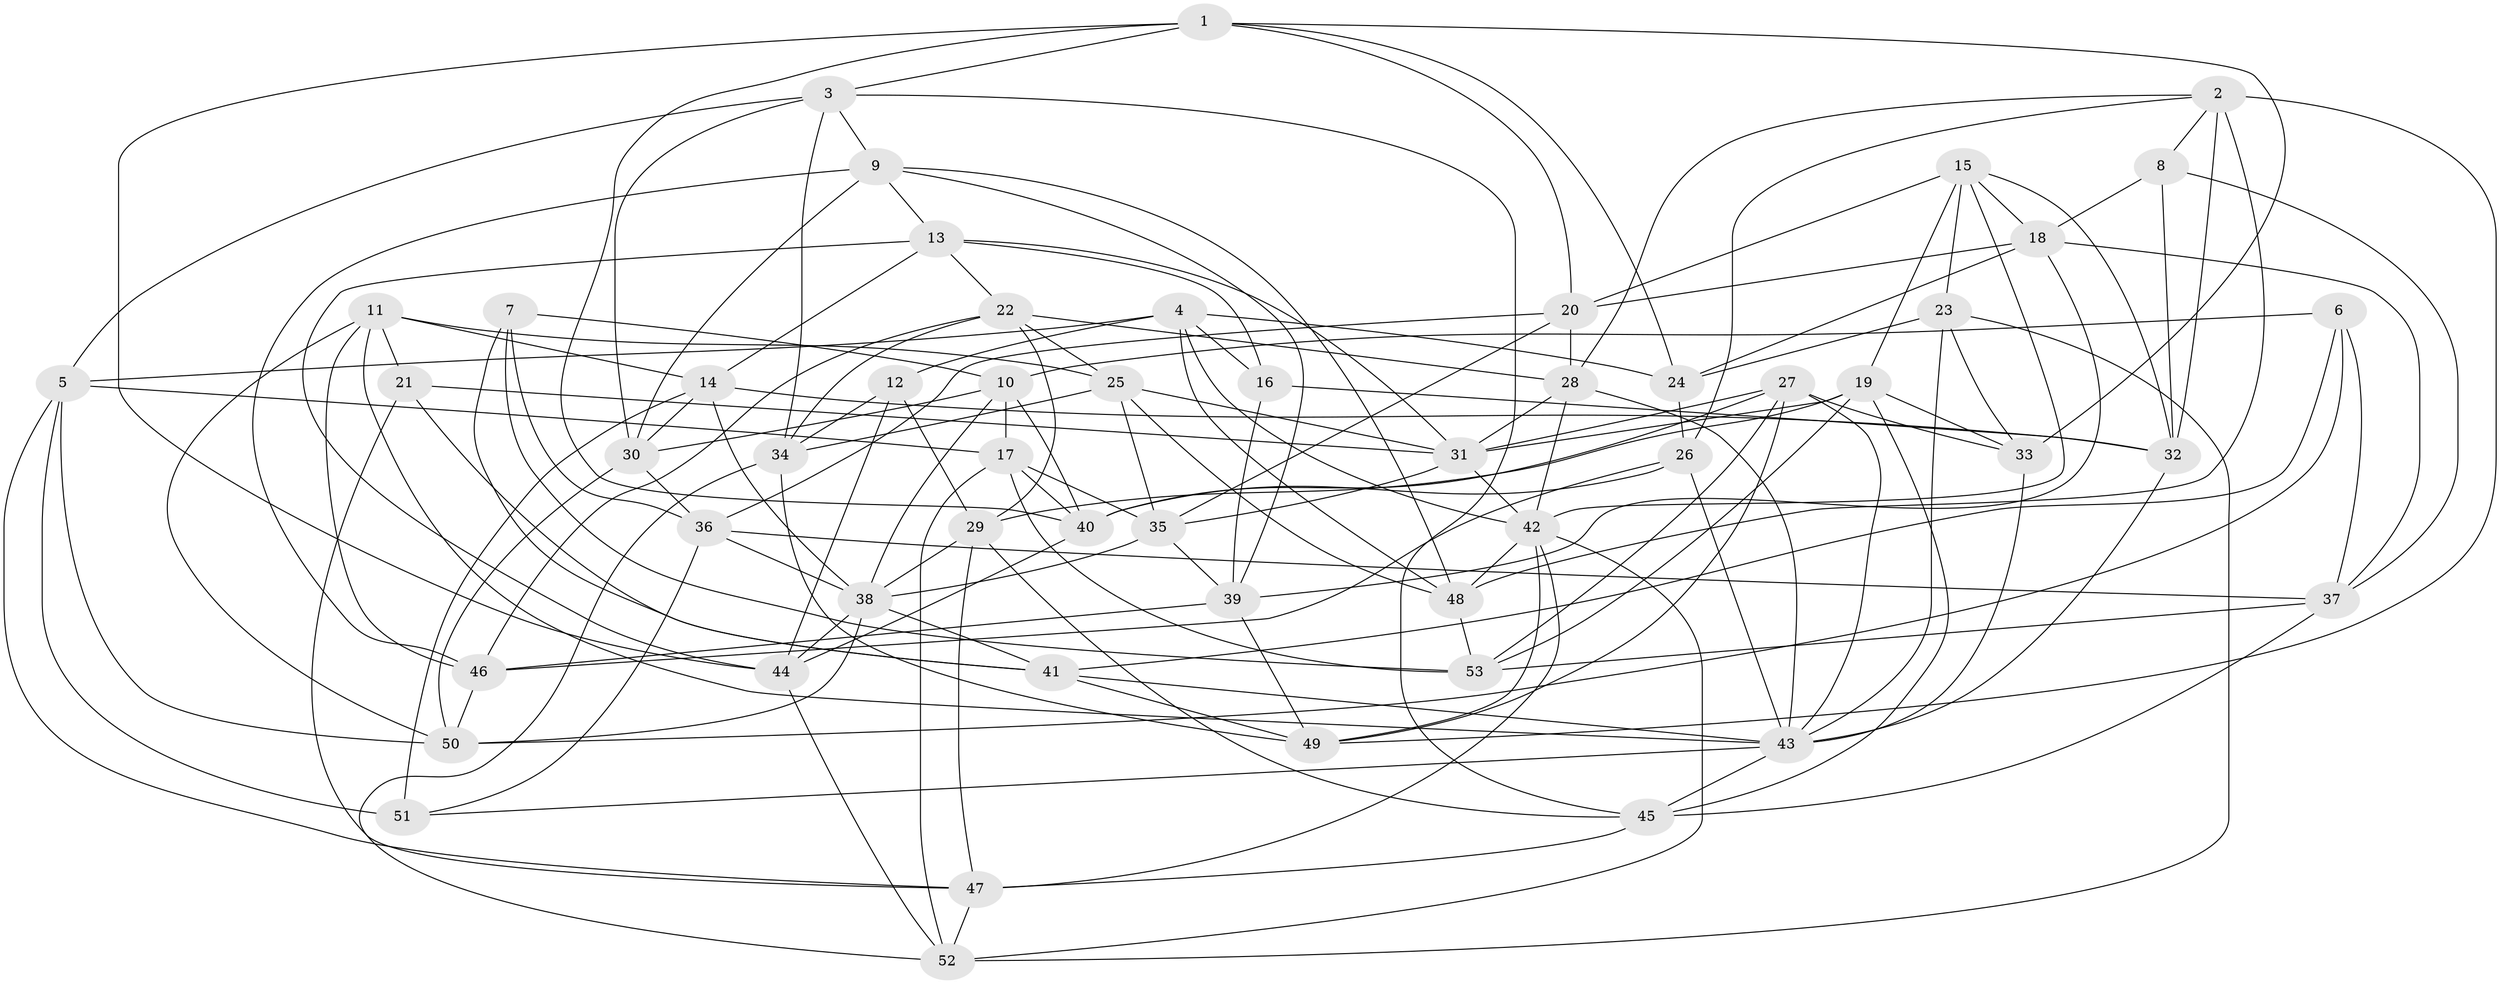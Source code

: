// original degree distribution, {4: 1.0}
// Generated by graph-tools (version 1.1) at 2025/50/03/09/25 03:50:45]
// undirected, 53 vertices, 155 edges
graph export_dot {
graph [start="1"]
  node [color=gray90,style=filled];
  1;
  2;
  3;
  4;
  5;
  6;
  7;
  8;
  9;
  10;
  11;
  12;
  13;
  14;
  15;
  16;
  17;
  18;
  19;
  20;
  21;
  22;
  23;
  24;
  25;
  26;
  27;
  28;
  29;
  30;
  31;
  32;
  33;
  34;
  35;
  36;
  37;
  38;
  39;
  40;
  41;
  42;
  43;
  44;
  45;
  46;
  47;
  48;
  49;
  50;
  51;
  52;
  53;
  1 -- 3 [weight=1.0];
  1 -- 20 [weight=1.0];
  1 -- 24 [weight=1.0];
  1 -- 33 [weight=1.0];
  1 -- 40 [weight=1.0];
  1 -- 44 [weight=1.0];
  2 -- 8 [weight=1.0];
  2 -- 26 [weight=1.0];
  2 -- 28 [weight=1.0];
  2 -- 32 [weight=1.0];
  2 -- 48 [weight=1.0];
  2 -- 49 [weight=1.0];
  3 -- 5 [weight=1.0];
  3 -- 9 [weight=1.0];
  3 -- 30 [weight=1.0];
  3 -- 34 [weight=1.0];
  3 -- 45 [weight=1.0];
  4 -- 5 [weight=1.0];
  4 -- 12 [weight=1.0];
  4 -- 16 [weight=1.0];
  4 -- 24 [weight=1.0];
  4 -- 42 [weight=1.0];
  4 -- 48 [weight=1.0];
  5 -- 17 [weight=1.0];
  5 -- 47 [weight=1.0];
  5 -- 50 [weight=1.0];
  5 -- 51 [weight=1.0];
  6 -- 10 [weight=1.0];
  6 -- 37 [weight=1.0];
  6 -- 41 [weight=1.0];
  6 -- 50 [weight=1.0];
  7 -- 10 [weight=1.0];
  7 -- 36 [weight=1.0];
  7 -- 41 [weight=1.0];
  7 -- 53 [weight=1.0];
  8 -- 18 [weight=1.0];
  8 -- 32 [weight=1.0];
  8 -- 37 [weight=1.0];
  9 -- 13 [weight=1.0];
  9 -- 30 [weight=1.0];
  9 -- 39 [weight=1.0];
  9 -- 46 [weight=1.0];
  9 -- 48 [weight=1.0];
  10 -- 17 [weight=1.0];
  10 -- 30 [weight=1.0];
  10 -- 38 [weight=1.0];
  10 -- 40 [weight=1.0];
  11 -- 14 [weight=1.0];
  11 -- 21 [weight=1.0];
  11 -- 25 [weight=1.0];
  11 -- 43 [weight=1.0];
  11 -- 46 [weight=1.0];
  11 -- 50 [weight=1.0];
  12 -- 29 [weight=1.0];
  12 -- 34 [weight=1.0];
  12 -- 44 [weight=1.0];
  13 -- 14 [weight=1.0];
  13 -- 16 [weight=1.0];
  13 -- 22 [weight=1.0];
  13 -- 31 [weight=1.0];
  13 -- 44 [weight=1.0];
  14 -- 30 [weight=1.0];
  14 -- 32 [weight=1.0];
  14 -- 38 [weight=1.0];
  14 -- 51 [weight=1.0];
  15 -- 18 [weight=1.0];
  15 -- 19 [weight=1.0];
  15 -- 20 [weight=1.0];
  15 -- 23 [weight=1.0];
  15 -- 32 [weight=1.0];
  15 -- 42 [weight=1.0];
  16 -- 32 [weight=1.0];
  16 -- 39 [weight=1.0];
  17 -- 35 [weight=1.0];
  17 -- 40 [weight=1.0];
  17 -- 52 [weight=1.0];
  17 -- 53 [weight=1.0];
  18 -- 20 [weight=1.0];
  18 -- 24 [weight=1.0];
  18 -- 37 [weight=1.0];
  18 -- 39 [weight=1.0];
  19 -- 29 [weight=1.0];
  19 -- 31 [weight=1.0];
  19 -- 33 [weight=1.0];
  19 -- 45 [weight=1.0];
  19 -- 53 [weight=1.0];
  20 -- 28 [weight=1.0];
  20 -- 35 [weight=1.0];
  20 -- 36 [weight=1.0];
  21 -- 31 [weight=1.0];
  21 -- 41 [weight=1.0];
  21 -- 47 [weight=1.0];
  22 -- 25 [weight=1.0];
  22 -- 28 [weight=1.0];
  22 -- 29 [weight=1.0];
  22 -- 34 [weight=1.0];
  22 -- 46 [weight=1.0];
  23 -- 24 [weight=1.0];
  23 -- 33 [weight=2.0];
  23 -- 43 [weight=1.0];
  23 -- 52 [weight=1.0];
  24 -- 26 [weight=2.0];
  25 -- 31 [weight=1.0];
  25 -- 34 [weight=1.0];
  25 -- 35 [weight=1.0];
  25 -- 48 [weight=1.0];
  26 -- 40 [weight=1.0];
  26 -- 43 [weight=1.0];
  26 -- 46 [weight=1.0];
  27 -- 31 [weight=1.0];
  27 -- 33 [weight=1.0];
  27 -- 40 [weight=1.0];
  27 -- 43 [weight=1.0];
  27 -- 49 [weight=1.0];
  27 -- 53 [weight=1.0];
  28 -- 31 [weight=1.0];
  28 -- 42 [weight=1.0];
  28 -- 43 [weight=1.0];
  29 -- 38 [weight=1.0];
  29 -- 45 [weight=1.0];
  29 -- 47 [weight=1.0];
  30 -- 36 [weight=1.0];
  30 -- 50 [weight=1.0];
  31 -- 35 [weight=1.0];
  31 -- 42 [weight=1.0];
  32 -- 43 [weight=1.0];
  33 -- 43 [weight=1.0];
  34 -- 49 [weight=1.0];
  34 -- 52 [weight=1.0];
  35 -- 38 [weight=1.0];
  35 -- 39 [weight=1.0];
  36 -- 37 [weight=1.0];
  36 -- 38 [weight=1.0];
  36 -- 51 [weight=1.0];
  37 -- 45 [weight=1.0];
  37 -- 53 [weight=1.0];
  38 -- 41 [weight=1.0];
  38 -- 44 [weight=1.0];
  38 -- 50 [weight=1.0];
  39 -- 46 [weight=1.0];
  39 -- 49 [weight=1.0];
  40 -- 44 [weight=1.0];
  41 -- 43 [weight=1.0];
  41 -- 49 [weight=1.0];
  42 -- 47 [weight=1.0];
  42 -- 48 [weight=1.0];
  42 -- 49 [weight=1.0];
  42 -- 52 [weight=1.0];
  43 -- 45 [weight=1.0];
  43 -- 51 [weight=1.0];
  44 -- 52 [weight=1.0];
  45 -- 47 [weight=1.0];
  46 -- 50 [weight=1.0];
  47 -- 52 [weight=1.0];
  48 -- 53 [weight=1.0];
}
